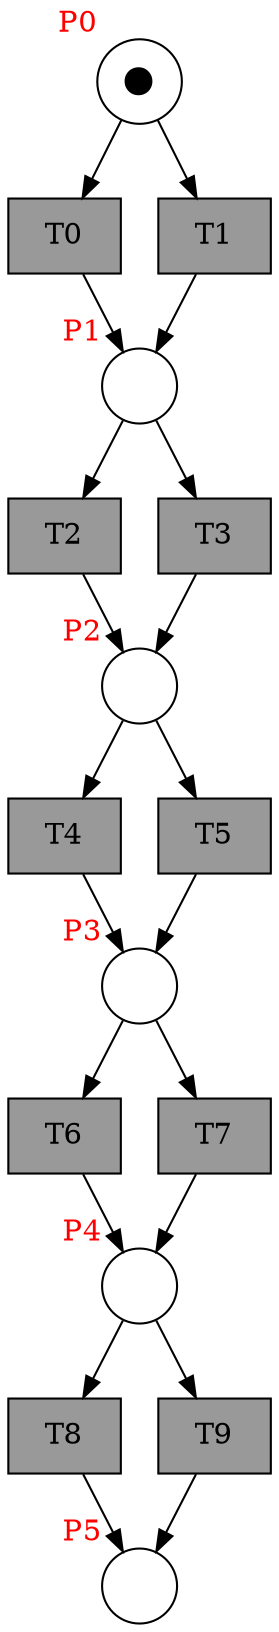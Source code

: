 digraph test {
  t1 -> p2;
  t2 -> p2;
  t3 -> p3;
  t4 -> p3;
  t5 -> p4;
  t6 -> p4;
  t7 -> p5;
  t8 -> p5;
  t9 -> p6;
  t10 -> p6;
  p1 -> t1;
  p1 -> t2;
  p2 -> t3;
  p2 -> t4;
  p3 -> t5;
  p3 -> t6;
  p4 -> t7;
  p4 -> t8;
  p5 -> t9;
  p5 -> t10;
  p1 [label=⬤ xlabel= <<FONT COLOR="red">P0</FONT>> shape=circle ];
  p2 [label="" xlabel= <<FONT COLOR="red">P1</FONT>> shape=circle ];
  p3 [label="" xlabel= <<FONT COLOR="red">P2</FONT>> shape=circle ];
  p4 [label="" xlabel= <<FONT COLOR="red">P3</FONT>> shape=circle ];
  p5 [label="" xlabel= <<FONT COLOR="red">P4</FONT>> shape=circle ];
  p6 [label="" xlabel= <<FONT COLOR="red">P5</FONT>> shape=circle ];
  t1 [fillcolor=gray60 label=T0 shape=box style=filled];
  t2 [fillcolor=gray60 label=T1 shape=box style=filled];
  t3 [fillcolor=gray60 label=T2 shape=box style=filled];
  t4 [fillcolor=gray60 label=T3 shape=box style=filled];
  t5 [fillcolor=gray60 label=T4 shape=box style=filled];
  t6 [fillcolor=gray60 label=T5 shape=box style=filled];
  t7 [fillcolor=gray60 label=T6 shape=box style=filled];
  t8 [fillcolor=gray60 label=T7 shape=box style=filled];
  t9 [fillcolor=gray60 label=T8 shape=box style=filled];
  t10 [fillcolor=gray60 label=T9 shape=box style=filled];
}